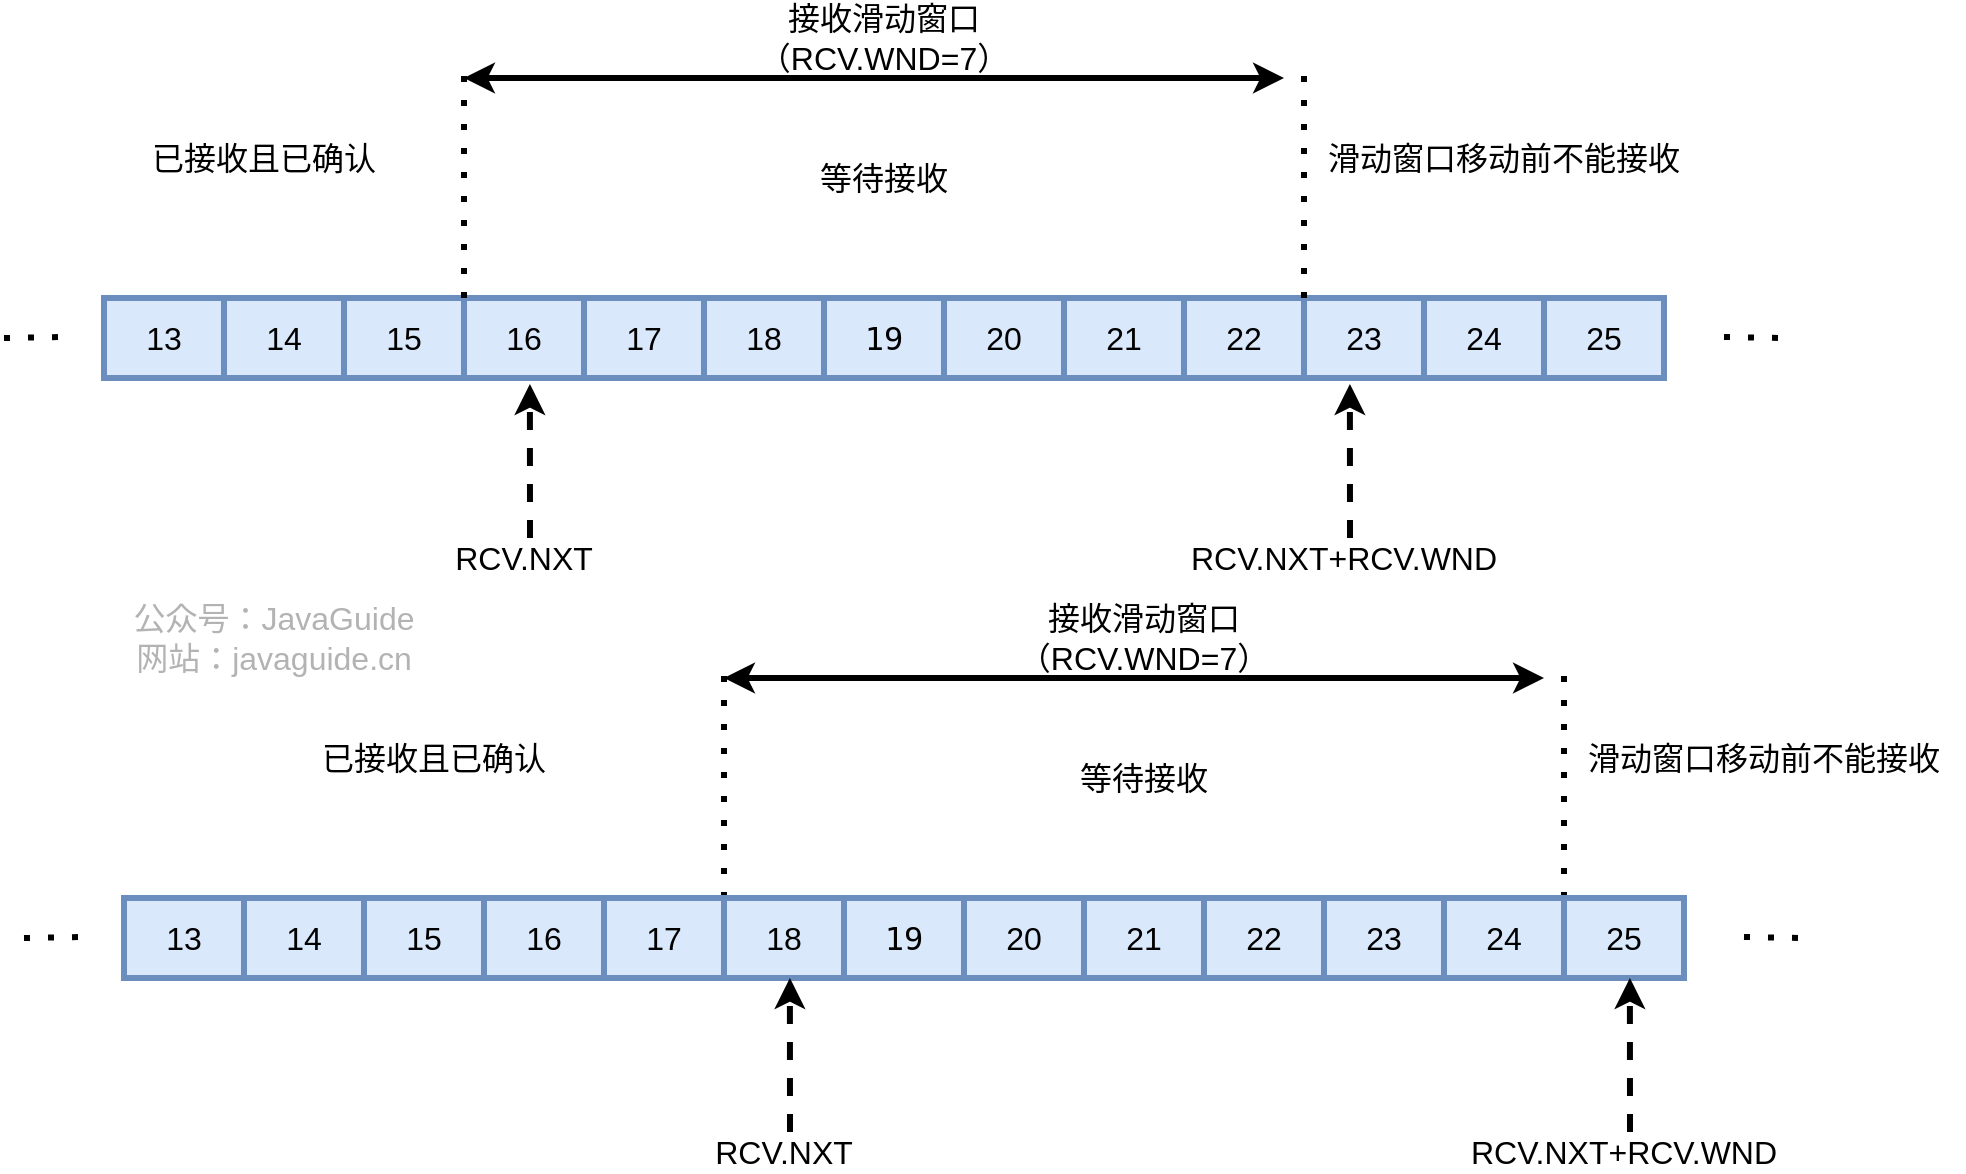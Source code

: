 <mxfile version="13.4.5" type="device"><diagram id="6glDTgA6XYCe0tAhm3UR" name="Page-1"><mxGraphModel dx="1106" dy="997" grid="1" gridSize="10" guides="1" tooltips="1" connect="1" arrows="1" fold="1" page="1" pageScale="1" pageWidth="1169" pageHeight="1654" math="0" shadow="0"><root><mxCell id="0"/><mxCell id="1" parent="0"/><mxCell id="ZFHQOuEXPyydFO6o0lD5-1" value="" style="shape=table;html=1;whiteSpace=wrap;startSize=0;container=1;collapsible=0;childLayout=tableLayout;fillColor=#dae8fc;strokeColor=#6c8ebf;shadow=0;sketch=0;rounded=1;arcSize=50;strokeWidth=3;fontSize=16;" parent="1" vertex="1"><mxGeometry x="110" y="490" width="780" height="40" as="geometry"/></mxCell><mxCell id="ZFHQOuEXPyydFO6o0lD5-2" value="" style="shape=partialRectangle;html=1;whiteSpace=wrap;collapsible=0;dropTarget=0;pointerEvents=0;fillColor=none;top=0;left=0;bottom=0;right=0;points=[[0,0.5],[1,0.5]];portConstraint=eastwest;strokeWidth=3;fontSize=16;sketch=0;" parent="ZFHQOuEXPyydFO6o0lD5-1" vertex="1"><mxGeometry width="780" height="40" as="geometry"/></mxCell><mxCell id="ZFHQOuEXPyydFO6o0lD5-3" value="13" style="shape=partialRectangle;html=1;whiteSpace=wrap;connectable=0;overflow=hidden;fillColor=none;top=0;left=0;bottom=0;right=0;strokeWidth=3;fontSize=16;sketch=0;" parent="ZFHQOuEXPyydFO6o0lD5-2" vertex="1"><mxGeometry width="60" height="40" as="geometry"/></mxCell><mxCell id="ZFHQOuEXPyydFO6o0lD5-4" value="14" style="shape=partialRectangle;html=1;whiteSpace=wrap;connectable=0;overflow=hidden;fillColor=none;top=0;left=0;bottom=0;right=0;strokeWidth=3;fontSize=16;sketch=0;" parent="ZFHQOuEXPyydFO6o0lD5-2" vertex="1"><mxGeometry x="60" width="60" height="40" as="geometry"/></mxCell><mxCell id="ZFHQOuEXPyydFO6o0lD5-5" value="15" style="shape=partialRectangle;html=1;whiteSpace=wrap;connectable=0;overflow=hidden;fillColor=none;top=0;left=0;bottom=0;right=0;strokeWidth=3;fontSize=16;sketch=0;" parent="ZFHQOuEXPyydFO6o0lD5-2" vertex="1"><mxGeometry x="120" width="60" height="40" as="geometry"/></mxCell><mxCell id="ZFHQOuEXPyydFO6o0lD5-6" value="16" style="shape=partialRectangle;html=1;whiteSpace=wrap;connectable=0;overflow=hidden;fillColor=none;top=0;left=0;bottom=0;right=0;strokeWidth=3;fontSize=16;sketch=0;" parent="ZFHQOuEXPyydFO6o0lD5-2" vertex="1"><mxGeometry x="180" width="60" height="40" as="geometry"/></mxCell><mxCell id="ZFHQOuEXPyydFO6o0lD5-7" value="17" style="shape=partialRectangle;html=1;whiteSpace=wrap;connectable=0;overflow=hidden;fillColor=none;top=0;left=0;bottom=0;right=0;strokeWidth=3;fontSize=16;sketch=0;" parent="ZFHQOuEXPyydFO6o0lD5-2" vertex="1"><mxGeometry x="240" width="60" height="40" as="geometry"/></mxCell><mxCell id="ZFHQOuEXPyydFO6o0lD5-8" value="18" style="shape=partialRectangle;html=1;whiteSpace=wrap;connectable=0;overflow=hidden;fillColor=none;top=0;left=0;bottom=0;right=0;strokeWidth=3;fontSize=16;sketch=0;" parent="ZFHQOuEXPyydFO6o0lD5-2" vertex="1"><mxGeometry x="300" width="60" height="40" as="geometry"/></mxCell><mxCell id="ZFHQOuEXPyydFO6o0lD5-9" value="&lt;font face=&quot;monospace&quot;&gt;19&lt;/font&gt;" style="shape=partialRectangle;html=1;whiteSpace=wrap;connectable=0;overflow=hidden;fillColor=none;top=0;left=0;bottom=0;right=0;strokeWidth=3;fontSize=16;sketch=0;" parent="ZFHQOuEXPyydFO6o0lD5-2" vertex="1"><mxGeometry x="360" width="60" height="40" as="geometry"/></mxCell><mxCell id="ZFHQOuEXPyydFO6o0lD5-10" value="20" style="shape=partialRectangle;html=1;whiteSpace=wrap;connectable=0;overflow=hidden;fillColor=none;top=0;left=0;bottom=0;right=0;strokeWidth=3;fontSize=16;sketch=0;" parent="ZFHQOuEXPyydFO6o0lD5-2" vertex="1"><mxGeometry x="420" width="60" height="40" as="geometry"/></mxCell><mxCell id="ZFHQOuEXPyydFO6o0lD5-11" value="21" style="shape=partialRectangle;html=1;whiteSpace=wrap;connectable=0;overflow=hidden;fillColor=none;top=0;left=0;bottom=0;right=0;strokeWidth=3;fontSize=16;sketch=0;" parent="ZFHQOuEXPyydFO6o0lD5-2" vertex="1"><mxGeometry x="480" width="60" height="40" as="geometry"/></mxCell><mxCell id="ZFHQOuEXPyydFO6o0lD5-12" value="22" style="shape=partialRectangle;html=1;whiteSpace=wrap;connectable=0;overflow=hidden;fillColor=none;top=0;left=0;bottom=0;right=0;strokeWidth=3;fontSize=16;sketch=0;" parent="ZFHQOuEXPyydFO6o0lD5-2" vertex="1"><mxGeometry x="540" width="60" height="40" as="geometry"/></mxCell><mxCell id="ZFHQOuEXPyydFO6o0lD5-13" value="23" style="shape=partialRectangle;html=1;whiteSpace=wrap;connectable=0;overflow=hidden;fillColor=none;top=0;left=0;bottom=0;right=0;strokeWidth=3;fontSize=16;sketch=0;" parent="ZFHQOuEXPyydFO6o0lD5-2" vertex="1"><mxGeometry x="600" width="60" height="40" as="geometry"/></mxCell><mxCell id="ZFHQOuEXPyydFO6o0lD5-14" value="24" style="shape=partialRectangle;html=1;whiteSpace=wrap;connectable=0;overflow=hidden;fillColor=none;top=0;left=0;bottom=0;right=0;strokeWidth=3;fontSize=16;sketch=0;" parent="ZFHQOuEXPyydFO6o0lD5-2" vertex="1"><mxGeometry x="660" width="60" height="40" as="geometry"/></mxCell><mxCell id="ZFHQOuEXPyydFO6o0lD5-15" value="25" style="shape=partialRectangle;html=1;whiteSpace=wrap;connectable=0;overflow=hidden;fillColor=none;top=0;left=0;bottom=0;right=0;strokeWidth=3;fontSize=16;sketch=0;" parent="ZFHQOuEXPyydFO6o0lD5-2" vertex="1"><mxGeometry x="720" width="60" height="40" as="geometry"/></mxCell><mxCell id="ZFHQOuEXPyydFO6o0lD5-16" value="" style="endArrow=none;dashed=1;html=1;dashPattern=1 3;strokeWidth=3;fontSize=16;sketch=0;" parent="1" edge="1"><mxGeometry width="50" height="50" relative="1" as="geometry"><mxPoint x="60" y="510" as="sourcePoint"/><mxPoint x="90" y="509.5" as="targetPoint"/></mxGeometry></mxCell><mxCell id="ZFHQOuEXPyydFO6o0lD5-17" value="" style="endArrow=none;dashed=1;html=1;dashPattern=1 3;strokeWidth=3;sketch=0;" parent="1" edge="1"><mxGeometry width="50" height="50" relative="1" as="geometry"><mxPoint x="920" y="509.5" as="sourcePoint"/><mxPoint x="950" y="510" as="targetPoint"/></mxGeometry></mxCell><mxCell id="ZFHQOuEXPyydFO6o0lD5-18" value="" style="endArrow=none;dashed=1;html=1;dashPattern=1 3;strokeWidth=3;fontSize=16;sketch=0;" parent="1" edge="1"><mxGeometry width="50" height="50" relative="1" as="geometry"><mxPoint x="710" y="490" as="sourcePoint"/><mxPoint x="710" y="370" as="targetPoint"/></mxGeometry></mxCell><mxCell id="ZFHQOuEXPyydFO6o0lD5-20" value="" style="endArrow=none;dashed=1;html=1;dashPattern=1 3;strokeWidth=3;fontSize=16;sketch=0;" parent="1" edge="1"><mxGeometry width="50" height="50" relative="1" as="geometry"><mxPoint x="290" y="490" as="sourcePoint"/><mxPoint x="290" y="370" as="targetPoint"/></mxGeometry></mxCell><mxCell id="ZFHQOuEXPyydFO6o0lD5-22" value="等待接收" style="text;html=1;strokeColor=none;fillColor=none;align=center;verticalAlign=middle;whiteSpace=wrap;rounded=0;shadow=0;sketch=0;strokeWidth=3;fontSize=16;" parent="1" vertex="1"><mxGeometry x="420" y="420" width="160" height="20" as="geometry"/></mxCell><mxCell id="ZFHQOuEXPyydFO6o0lD5-23" value="已接收且已确认" style="text;html=1;strokeColor=none;fillColor=none;align=center;verticalAlign=middle;whiteSpace=wrap;rounded=0;shadow=0;sketch=0;strokeWidth=3;fontSize=16;" parent="1" vertex="1"><mxGeometry x="110" y="410" width="160" height="20" as="geometry"/></mxCell><mxCell id="ZFHQOuEXPyydFO6o0lD5-24" value="" style="endArrow=classic;startArrow=classic;html=1;strokeWidth=3;fontSize=16;sketch=0;" parent="1" edge="1"><mxGeometry width="50" height="50" relative="1" as="geometry"><mxPoint x="290" y="380" as="sourcePoint"/><mxPoint x="700" y="380" as="targetPoint"/></mxGeometry></mxCell><mxCell id="ZFHQOuEXPyydFO6o0lD5-25" value="接收滑动窗口（RCV.WND=7）" style="text;html=1;strokeColor=none;fillColor=none;align=center;verticalAlign=middle;whiteSpace=wrap;rounded=0;shadow=0;sketch=0;strokeWidth=3;fontSize=16;" parent="1" vertex="1"><mxGeometry x="420" y="350" width="160" height="20" as="geometry"/></mxCell><mxCell id="ZFHQOuEXPyydFO6o0lD5-26" value="滑动窗口移动前不能接收" style="text;html=1;strokeColor=none;fillColor=none;align=center;verticalAlign=middle;whiteSpace=wrap;rounded=0;shadow=0;sketch=0;strokeWidth=3;fontSize=16;" parent="1" vertex="1"><mxGeometry x="710" y="410" width="200" height="20" as="geometry"/></mxCell><mxCell id="ZFHQOuEXPyydFO6o0lD5-53" value="公众号：JavaGuide&lt;br style=&quot;font-size: 16px&quot;&gt;网站：javaguide.cn" style="text;html=1;strokeColor=none;fillColor=none;align=center;verticalAlign=middle;whiteSpace=wrap;rounded=0;labelBackgroundColor=none;fontSize=16;fontColor=#B3B3B3;rotation=0;sketch=0;shadow=0;" parent="1" vertex="1"><mxGeometry x="110" y="655" width="170" height="10" as="geometry"/></mxCell><mxCell id="ZFHQOuEXPyydFO6o0lD5-169" value="" style="endArrow=none;dashed=1;html=1;dashPattern=1 3;strokeWidth=3;fontSize=16;sketch=0;" parent="1" edge="1"><mxGeometry width="50" height="50" relative="1" as="geometry"><mxPoint x="70" y="810" as="sourcePoint"/><mxPoint x="100" y="809.5" as="targetPoint"/></mxGeometry></mxCell><mxCell id="ZFHQOuEXPyydFO6o0lD5-170" value="" style="endArrow=none;dashed=1;html=1;dashPattern=1 3;strokeWidth=3;sketch=0;" parent="1" edge="1"><mxGeometry width="50" height="50" relative="1" as="geometry"><mxPoint x="930" y="809.5" as="sourcePoint"/><mxPoint x="960" y="810" as="targetPoint"/></mxGeometry></mxCell><mxCell id="ZFHQOuEXPyydFO6o0lD5-171" value="" style="endArrow=none;dashed=1;html=1;dashPattern=1 3;strokeWidth=3;fontSize=16;sketch=0;" parent="1" edge="1"><mxGeometry width="50" height="50" relative="1" as="geometry"><mxPoint x="840" y="790" as="sourcePoint"/><mxPoint x="840" y="670" as="targetPoint"/></mxGeometry></mxCell><mxCell id="ZFHQOuEXPyydFO6o0lD5-172" value="" style="endArrow=none;dashed=1;html=1;dashPattern=1 3;strokeWidth=3;fontSize=16;sketch=0;" parent="1" edge="1"><mxGeometry width="50" height="50" relative="1" as="geometry"><mxPoint x="420" y="790" as="sourcePoint"/><mxPoint x="420" y="670" as="targetPoint"/></mxGeometry></mxCell><mxCell id="ZFHQOuEXPyydFO6o0lD5-173" value="等待接收" style="text;html=1;strokeColor=none;fillColor=none;align=center;verticalAlign=middle;whiteSpace=wrap;rounded=0;shadow=0;sketch=0;strokeWidth=3;fontSize=16;" parent="1" vertex="1"><mxGeometry x="550" y="720" width="160" height="20" as="geometry"/></mxCell><mxCell id="ZFHQOuEXPyydFO6o0lD5-174" value="已接收且已确认" style="text;html=1;strokeColor=none;fillColor=none;align=center;verticalAlign=middle;whiteSpace=wrap;rounded=0;shadow=0;sketch=0;strokeWidth=3;fontSize=16;" parent="1" vertex="1"><mxGeometry x="195" y="710" width="160" height="20" as="geometry"/></mxCell><mxCell id="ZFHQOuEXPyydFO6o0lD5-175" value="" style="endArrow=classic;startArrow=classic;html=1;strokeWidth=3;fontSize=16;sketch=0;" parent="1" edge="1"><mxGeometry width="50" height="50" relative="1" as="geometry"><mxPoint x="420" y="680" as="sourcePoint"/><mxPoint x="830" y="680" as="targetPoint"/></mxGeometry></mxCell><mxCell id="ZFHQOuEXPyydFO6o0lD5-176" value="接收滑动窗口（RCV.WND=7）" style="text;html=1;strokeColor=none;fillColor=none;align=center;verticalAlign=middle;whiteSpace=wrap;rounded=0;shadow=0;sketch=0;strokeWidth=3;fontSize=16;" parent="1" vertex="1"><mxGeometry x="550" y="650" width="160" height="20" as="geometry"/></mxCell><mxCell id="ZFHQOuEXPyydFO6o0lD5-177" value="滑动窗口移动前不能接收" style="text;html=1;strokeColor=none;fillColor=none;align=center;verticalAlign=middle;whiteSpace=wrap;rounded=0;shadow=0;sketch=0;strokeWidth=3;fontSize=16;" parent="1" vertex="1"><mxGeometry x="840" y="710" width="200" height="20" as="geometry"/></mxCell><mxCell id="ZFHQOuEXPyydFO6o0lD5-154" value="" style="shape=table;html=1;whiteSpace=wrap;startSize=0;container=1;collapsible=0;childLayout=tableLayout;fillColor=#dae8fc;strokeColor=#6c8ebf;shadow=0;sketch=0;rounded=1;arcSize=50;strokeWidth=3;fontSize=16;" parent="1" vertex="1"><mxGeometry x="120" y="790" width="780" height="40" as="geometry"/></mxCell><mxCell id="ZFHQOuEXPyydFO6o0lD5-155" value="" style="shape=partialRectangle;html=1;whiteSpace=wrap;collapsible=0;dropTarget=0;pointerEvents=0;fillColor=none;top=0;left=0;bottom=0;right=0;points=[[0,0.5],[1,0.5]];portConstraint=eastwest;strokeWidth=3;fontSize=16;sketch=0;" parent="ZFHQOuEXPyydFO6o0lD5-154" vertex="1"><mxGeometry width="780" height="40" as="geometry"/></mxCell><mxCell id="ZFHQOuEXPyydFO6o0lD5-156" value="13" style="shape=partialRectangle;html=1;whiteSpace=wrap;connectable=0;overflow=hidden;fillColor=none;top=0;left=0;bottom=0;right=0;strokeWidth=3;fontSize=16;sketch=0;" parent="ZFHQOuEXPyydFO6o0lD5-155" vertex="1"><mxGeometry width="60" height="40" as="geometry"/></mxCell><mxCell id="ZFHQOuEXPyydFO6o0lD5-157" value="14" style="shape=partialRectangle;html=1;whiteSpace=wrap;connectable=0;overflow=hidden;fillColor=none;top=0;left=0;bottom=0;right=0;strokeWidth=3;fontSize=16;sketch=0;" parent="ZFHQOuEXPyydFO6o0lD5-155" vertex="1"><mxGeometry x="60" width="60" height="40" as="geometry"/></mxCell><mxCell id="ZFHQOuEXPyydFO6o0lD5-158" value="15" style="shape=partialRectangle;html=1;whiteSpace=wrap;connectable=0;overflow=hidden;fillColor=none;top=0;left=0;bottom=0;right=0;strokeWidth=3;fontSize=16;sketch=0;" parent="ZFHQOuEXPyydFO6o0lD5-155" vertex="1"><mxGeometry x="120" width="60" height="40" as="geometry"/></mxCell><mxCell id="ZFHQOuEXPyydFO6o0lD5-159" value="16" style="shape=partialRectangle;html=1;whiteSpace=wrap;connectable=0;overflow=hidden;fillColor=none;top=0;left=0;bottom=0;right=0;strokeWidth=3;fontSize=16;sketch=0;" parent="ZFHQOuEXPyydFO6o0lD5-155" vertex="1"><mxGeometry x="180" width="60" height="40" as="geometry"/></mxCell><mxCell id="ZFHQOuEXPyydFO6o0lD5-160" value="17" style="shape=partialRectangle;html=1;whiteSpace=wrap;connectable=0;overflow=hidden;fillColor=none;top=0;left=0;bottom=0;right=0;strokeWidth=3;fontSize=16;sketch=0;" parent="ZFHQOuEXPyydFO6o0lD5-155" vertex="1"><mxGeometry x="240" width="60" height="40" as="geometry"/></mxCell><mxCell id="ZFHQOuEXPyydFO6o0lD5-161" value="18" style="shape=partialRectangle;html=1;whiteSpace=wrap;connectable=0;overflow=hidden;fillColor=none;top=0;left=0;bottom=0;right=0;strokeWidth=3;fontSize=16;sketch=0;" parent="ZFHQOuEXPyydFO6o0lD5-155" vertex="1"><mxGeometry x="300" width="60" height="40" as="geometry"/></mxCell><mxCell id="ZFHQOuEXPyydFO6o0lD5-162" value="&lt;font face=&quot;monospace&quot;&gt;19&lt;/font&gt;" style="shape=partialRectangle;html=1;whiteSpace=wrap;connectable=0;overflow=hidden;fillColor=none;top=0;left=0;bottom=0;right=0;strokeWidth=3;fontSize=16;sketch=0;" parent="ZFHQOuEXPyydFO6o0lD5-155" vertex="1"><mxGeometry x="360" width="60" height="40" as="geometry"/></mxCell><mxCell id="ZFHQOuEXPyydFO6o0lD5-163" value="20" style="shape=partialRectangle;html=1;whiteSpace=wrap;connectable=0;overflow=hidden;fillColor=none;top=0;left=0;bottom=0;right=0;strokeWidth=3;fontSize=16;sketch=0;" parent="ZFHQOuEXPyydFO6o0lD5-155" vertex="1"><mxGeometry x="420" width="60" height="40" as="geometry"/></mxCell><mxCell id="ZFHQOuEXPyydFO6o0lD5-164" value="21" style="shape=partialRectangle;html=1;whiteSpace=wrap;connectable=0;overflow=hidden;fillColor=none;top=0;left=0;bottom=0;right=0;strokeWidth=3;fontSize=16;sketch=0;" parent="ZFHQOuEXPyydFO6o0lD5-155" vertex="1"><mxGeometry x="480" width="60" height="40" as="geometry"/></mxCell><mxCell id="ZFHQOuEXPyydFO6o0lD5-165" value="22" style="shape=partialRectangle;html=1;whiteSpace=wrap;connectable=0;overflow=hidden;fillColor=none;top=0;left=0;bottom=0;right=0;strokeWidth=3;fontSize=16;sketch=0;" parent="ZFHQOuEXPyydFO6o0lD5-155" vertex="1"><mxGeometry x="540" width="60" height="40" as="geometry"/></mxCell><mxCell id="ZFHQOuEXPyydFO6o0lD5-166" value="23" style="shape=partialRectangle;html=1;whiteSpace=wrap;connectable=0;overflow=hidden;fillColor=none;top=0;left=0;bottom=0;right=0;strokeWidth=3;fontSize=16;sketch=0;" parent="ZFHQOuEXPyydFO6o0lD5-155" vertex="1"><mxGeometry x="600" width="60" height="40" as="geometry"/></mxCell><mxCell id="ZFHQOuEXPyydFO6o0lD5-167" value="24" style="shape=partialRectangle;html=1;whiteSpace=wrap;connectable=0;overflow=hidden;fillColor=none;top=0;left=0;bottom=0;right=0;strokeWidth=3;fontSize=16;sketch=0;" parent="ZFHQOuEXPyydFO6o0lD5-155" vertex="1"><mxGeometry x="660" width="60" height="40" as="geometry"/></mxCell><mxCell id="ZFHQOuEXPyydFO6o0lD5-168" value="25" style="shape=partialRectangle;html=1;whiteSpace=wrap;connectable=0;overflow=hidden;fillColor=none;top=0;left=0;bottom=0;right=0;strokeWidth=3;fontSize=16;sketch=0;" parent="ZFHQOuEXPyydFO6o0lD5-155" vertex="1"><mxGeometry x="720" width="60" height="40" as="geometry"/></mxCell><mxCell id="ZFHQOuEXPyydFO6o0lD5-179" value="" style="endArrow=classic;html=1;strokeWidth=3;fontSize=16;entryX=0.273;entryY=1.075;entryDx=0;entryDy=0;entryPerimeter=0;dashed=1;sketch=0;" parent="1" edge="1"><mxGeometry width="50" height="50" relative="1" as="geometry"><mxPoint x="323" y="610" as="sourcePoint"/><mxPoint x="322.94" y="533" as="targetPoint"/></mxGeometry></mxCell><mxCell id="ZFHQOuEXPyydFO6o0lD5-180" value="RCV.NXT" style="text;html=1;strokeColor=none;fillColor=none;align=center;verticalAlign=middle;whiteSpace=wrap;rounded=0;shadow=0;sketch=0;fontSize=16;" parent="1" vertex="1"><mxGeometry x="300" y="610" width="40" height="20" as="geometry"/></mxCell><mxCell id="ZFHQOuEXPyydFO6o0lD5-181" value="" style="endArrow=classic;html=1;strokeWidth=3;fontSize=16;entryX=0.273;entryY=1.075;entryDx=0;entryDy=0;entryPerimeter=0;dashed=1;sketch=0;" parent="1" edge="1"><mxGeometry width="50" height="50" relative="1" as="geometry"><mxPoint x="733" y="610" as="sourcePoint"/><mxPoint x="732.94" y="533" as="targetPoint"/></mxGeometry></mxCell><mxCell id="ZFHQOuEXPyydFO6o0lD5-182" value="RCV.NXT+RCV.WND" style="text;html=1;strokeColor=none;fillColor=none;align=center;verticalAlign=middle;whiteSpace=wrap;rounded=0;shadow=0;sketch=0;fontSize=16;" parent="1" vertex="1"><mxGeometry x="710" y="610" width="40" height="20" as="geometry"/></mxCell><mxCell id="ZFHQOuEXPyydFO6o0lD5-183" value="" style="endArrow=classic;html=1;strokeWidth=3;fontSize=16;entryX=0.273;entryY=1.075;entryDx=0;entryDy=0;entryPerimeter=0;dashed=1;sketch=0;" parent="1" edge="1"><mxGeometry width="50" height="50" relative="1" as="geometry"><mxPoint x="453" y="907" as="sourcePoint"/><mxPoint x="452.94" y="830" as="targetPoint"/></mxGeometry></mxCell><mxCell id="ZFHQOuEXPyydFO6o0lD5-184" value="RCV.NXT" style="text;html=1;strokeColor=none;fillColor=none;align=center;verticalAlign=middle;whiteSpace=wrap;rounded=0;shadow=0;sketch=0;fontSize=16;" parent="1" vertex="1"><mxGeometry x="430" y="907" width="40" height="20" as="geometry"/></mxCell><mxCell id="ZFHQOuEXPyydFO6o0lD5-185" value="" style="endArrow=classic;html=1;strokeWidth=3;fontSize=16;entryX=0.273;entryY=1.075;entryDx=0;entryDy=0;entryPerimeter=0;dashed=1;sketch=0;" parent="1" edge="1"><mxGeometry width="50" height="50" relative="1" as="geometry"><mxPoint x="873" y="907" as="sourcePoint"/><mxPoint x="872.94" y="830" as="targetPoint"/></mxGeometry></mxCell><mxCell id="ZFHQOuEXPyydFO6o0lD5-186" value="RCV.NXT+RCV.WND" style="text;html=1;strokeColor=none;fillColor=none;align=center;verticalAlign=middle;whiteSpace=wrap;rounded=0;shadow=0;sketch=0;fontSize=16;" parent="1" vertex="1"><mxGeometry x="850" y="907" width="40" height="20" as="geometry"/></mxCell></root></mxGraphModel></diagram></mxfile>